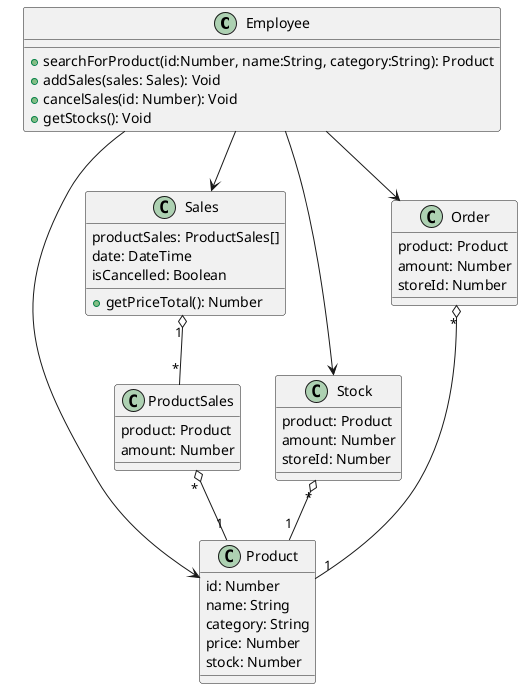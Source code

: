 @startuml class
class Employee {
    + searchForProduct(id:Number, name:String, category:String): Product
    + addSales(sales: Sales): Void
    + cancelSales(id: Number): Void    
    + getStocks(): Void
}

class Product {
    id: Number
    name: String
    category: String
    price: Number
    stock: Number
}

class Sales {
    productSales: ProductSales[]
    date: DateTime
    isCancelled: Boolean
    + getPriceTotal(): Number
}

class Stock {
    product: Product
    amount: Number
    storeId: Number
}

class Order {
    product: Product
    amount: Number
    storeId: Number
}

class ProductSales {
    product: Product
    amount: Number
}

Employee --> Sales

Employee --> Product

Employee --> Stock

Employee --> Order

Sales "1" o-- "*" ProductSales

ProductSales "*" o-- "1" Product

Stock "*" o-- "1" Product

Order "*" o-- "1" Product
@enduml